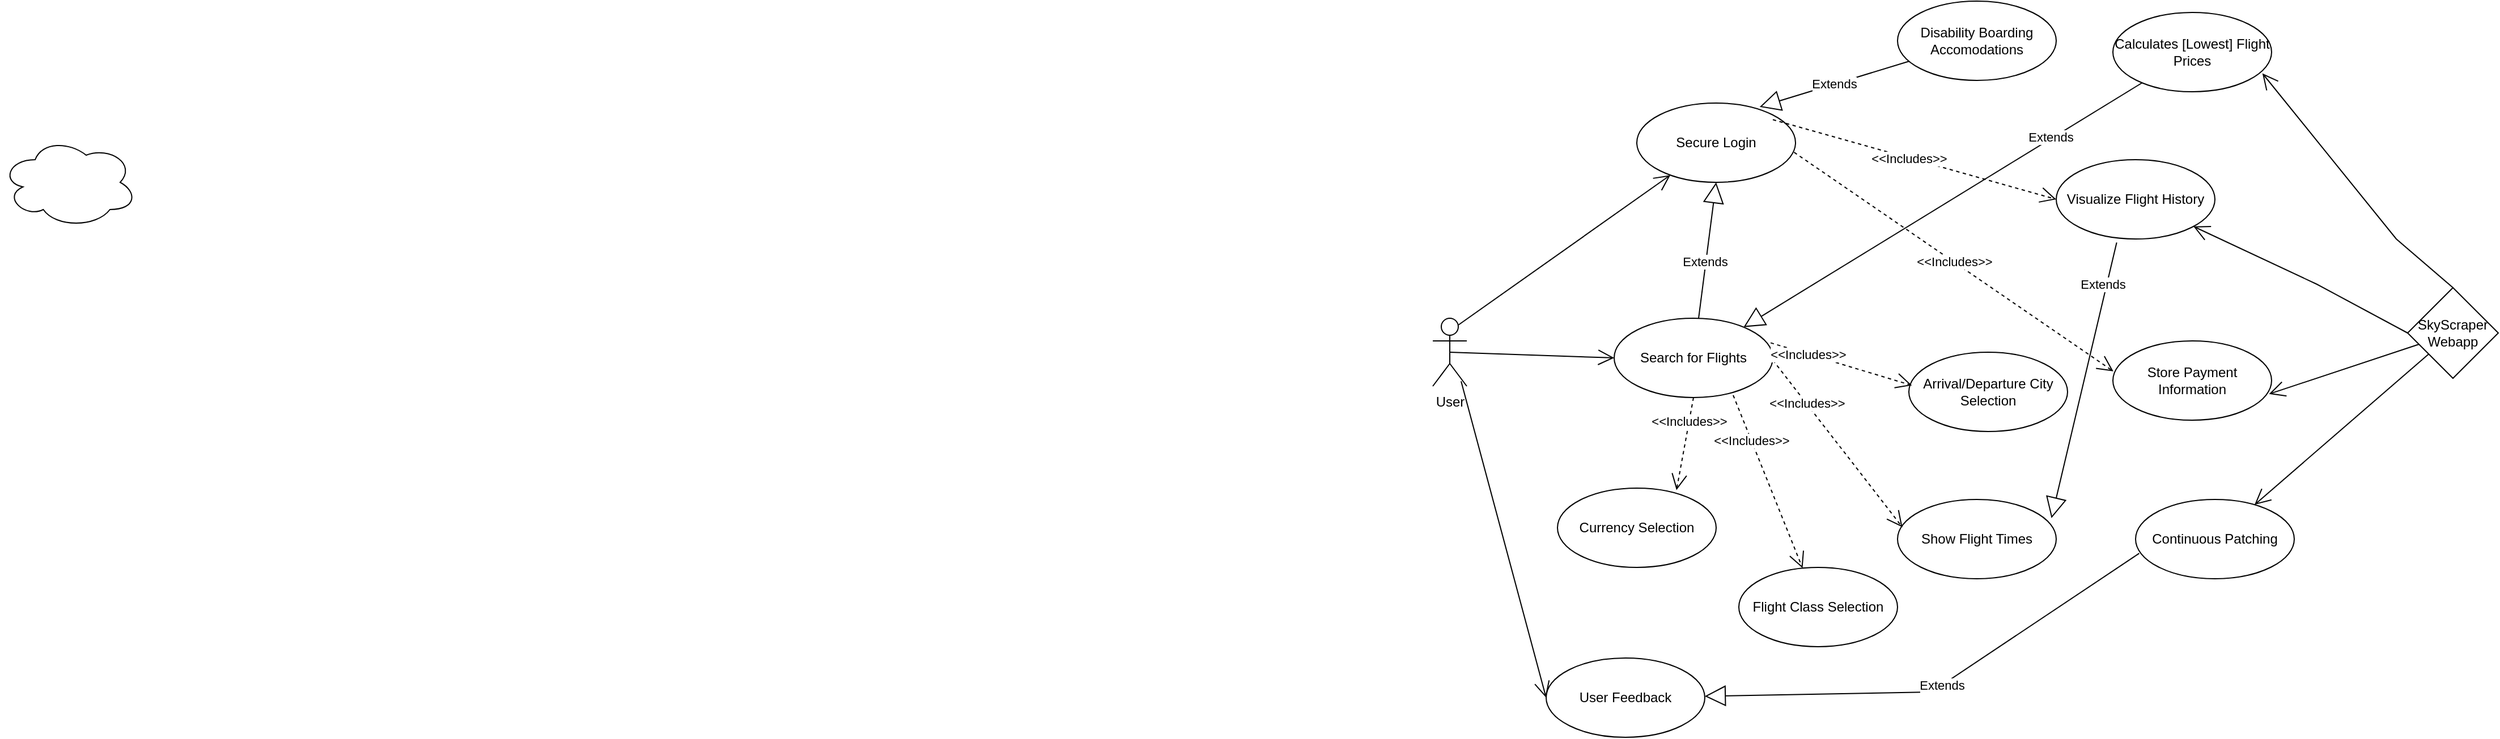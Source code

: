 <mxfile version="20.8.20" type="github">
  <diagram name="Page-1" id="e7e014a7-5840-1c2e-5031-d8a46d1fe8dd">
    <mxGraphModel dx="3505" dy="906" grid="1" gridSize="10" guides="1" tooltips="1" connect="1" arrows="1" fold="1" page="1" pageScale="1" pageWidth="1169" pageHeight="826" background="none" math="0" shadow="0">
      <root>
        <mxCell id="0" />
        <mxCell id="1" parent="0" />
        <mxCell id="7Sdm-dlIE7TSx_qIGZJZ-48" value="" style="ellipse;shape=cloud;whiteSpace=wrap;html=1;" vertex="1" parent="1">
          <mxGeometry x="-1243" y="200" width="120" height="80" as="geometry" />
        </mxCell>
        <mxCell id="7Sdm-dlIE7TSx_qIGZJZ-51" value="Secure Login" style="ellipse;whiteSpace=wrap;html=1;" vertex="1" parent="1">
          <mxGeometry x="200" y="170" width="140" height="70" as="geometry" />
        </mxCell>
        <mxCell id="7Sdm-dlIE7TSx_qIGZJZ-52" value="User" style="shape=umlActor;verticalLabelPosition=bottom;verticalAlign=top;html=1;" vertex="1" parent="1">
          <mxGeometry x="20" y="360" width="30" height="60" as="geometry" />
        </mxCell>
        <mxCell id="7Sdm-dlIE7TSx_qIGZJZ-53" value="SkyScraper Webapp" style="rhombus;whiteSpace=wrap;html=1;" vertex="1" parent="1">
          <mxGeometry x="880" y="333" width="80" height="80" as="geometry" />
        </mxCell>
        <mxCell id="7Sdm-dlIE7TSx_qIGZJZ-54" value="Search for Flights" style="ellipse;whiteSpace=wrap;html=1;" vertex="1" parent="1">
          <mxGeometry x="180" y="360" width="140" height="70" as="geometry" />
        </mxCell>
        <mxCell id="7Sdm-dlIE7TSx_qIGZJZ-55" value="Arrival/Departure City Selection" style="ellipse;whiteSpace=wrap;html=1;" vertex="1" parent="1">
          <mxGeometry x="440" y="390" width="140" height="70" as="geometry" />
        </mxCell>
        <mxCell id="7Sdm-dlIE7TSx_qIGZJZ-56" value="Flight Class Selection" style="ellipse;whiteSpace=wrap;html=1;" vertex="1" parent="1">
          <mxGeometry x="290" y="580" width="140" height="70" as="geometry" />
        </mxCell>
        <mxCell id="7Sdm-dlIE7TSx_qIGZJZ-57" value="Currency Selection" style="ellipse;whiteSpace=wrap;html=1;" vertex="1" parent="1">
          <mxGeometry x="130" y="510" width="140" height="70" as="geometry" />
        </mxCell>
        <mxCell id="7Sdm-dlIE7TSx_qIGZJZ-58" value="User Feedback" style="ellipse;whiteSpace=wrap;html=1;" vertex="1" parent="1">
          <mxGeometry x="120" y="660" width="140" height="70" as="geometry" />
        </mxCell>
        <mxCell id="7Sdm-dlIE7TSx_qIGZJZ-59" value="Store Payment Information" style="ellipse;whiteSpace=wrap;html=1;" vertex="1" parent="1">
          <mxGeometry x="620" y="380" width="140" height="70" as="geometry" />
        </mxCell>
        <mxCell id="7Sdm-dlIE7TSx_qIGZJZ-60" value="Continuous Patching" style="ellipse;whiteSpace=wrap;html=1;" vertex="1" parent="1">
          <mxGeometry x="640" y="520" width="140" height="70" as="geometry" />
        </mxCell>
        <mxCell id="7Sdm-dlIE7TSx_qIGZJZ-61" value="Visualize Flight History" style="ellipse;whiteSpace=wrap;html=1;" vertex="1" parent="1">
          <mxGeometry x="570" y="220" width="140" height="70" as="geometry" />
        </mxCell>
        <mxCell id="7Sdm-dlIE7TSx_qIGZJZ-62" value="Show Flight Times" style="ellipse;whiteSpace=wrap;html=1;" vertex="1" parent="1">
          <mxGeometry x="430" y="520" width="140" height="70" as="geometry" />
        </mxCell>
        <mxCell id="7Sdm-dlIE7TSx_qIGZJZ-63" value="Calculates [Lowest] Flight Prices" style="ellipse;whiteSpace=wrap;html=1;" vertex="1" parent="1">
          <mxGeometry x="620" y="90" width="140" height="70" as="geometry" />
        </mxCell>
        <mxCell id="7Sdm-dlIE7TSx_qIGZJZ-64" value="Disability Boarding Accomodations" style="ellipse;whiteSpace=wrap;html=1;" vertex="1" parent="1">
          <mxGeometry x="430" y="80" width="140" height="70" as="geometry" />
        </mxCell>
        <mxCell id="7Sdm-dlIE7TSx_qIGZJZ-67" value="Extends" style="endArrow=block;endSize=16;endFill=0;html=1;rounded=0;entryX=0.5;entryY=1;entryDx=0;entryDy=0;" edge="1" parent="1" source="7Sdm-dlIE7TSx_qIGZJZ-54" target="7Sdm-dlIE7TSx_qIGZJZ-51">
          <mxGeometry x="-0.168" y="1" width="160" relative="1" as="geometry">
            <mxPoint x="430" y="270" as="sourcePoint" />
            <mxPoint x="360" y="290" as="targetPoint" />
            <Array as="points" />
            <mxPoint as="offset" />
          </mxGeometry>
        </mxCell>
        <mxCell id="7Sdm-dlIE7TSx_qIGZJZ-69" value="" style="endArrow=open;endFill=1;endSize=12;html=1;rounded=0;exitX=0.75;exitY=0.1;exitDx=0;exitDy=0;exitPerimeter=0;" edge="1" parent="1" source="7Sdm-dlIE7TSx_qIGZJZ-52" target="7Sdm-dlIE7TSx_qIGZJZ-51">
          <mxGeometry width="160" relative="1" as="geometry">
            <mxPoint x="170" y="279.31" as="sourcePoint" />
            <mxPoint x="350" y="230" as="targetPoint" />
          </mxGeometry>
        </mxCell>
        <mxCell id="7Sdm-dlIE7TSx_qIGZJZ-70" value="" style="endArrow=open;endFill=1;endSize=12;html=1;rounded=0;entryX=0;entryY=0.5;entryDx=0;entryDy=0;startArrow=none;" edge="1" parent="1" target="7Sdm-dlIE7TSx_qIGZJZ-54">
          <mxGeometry width="160" relative="1" as="geometry">
            <mxPoint x="35" y="390" as="sourcePoint" />
            <mxPoint x="330" y="300" as="targetPoint" />
          </mxGeometry>
        </mxCell>
        <mxCell id="7Sdm-dlIE7TSx_qIGZJZ-71" value="" style="endArrow=open;endFill=1;endSize=12;html=1;rounded=0;entryX=0;entryY=0.5;entryDx=0;entryDy=0;exitX=0.833;exitY=0.928;exitDx=0;exitDy=0;exitPerimeter=0;" edge="1" parent="1" source="7Sdm-dlIE7TSx_qIGZJZ-52" target="7Sdm-dlIE7TSx_qIGZJZ-58">
          <mxGeometry width="160" relative="1" as="geometry">
            <mxPoint x="170" y="340" as="sourcePoint" />
            <mxPoint x="320" y="400" as="targetPoint" />
          </mxGeometry>
        </mxCell>
        <mxCell id="7Sdm-dlIE7TSx_qIGZJZ-72" value="&amp;lt;&amp;lt;Includes&amp;gt;&amp;gt;" style="endArrow=open;endSize=12;dashed=1;html=1;rounded=0;entryX=0.003;entryY=0.384;entryDx=0;entryDy=0;entryPerimeter=0;exitX=0.991;exitY=0.621;exitDx=0;exitDy=0;exitPerimeter=0;" edge="1" parent="1" source="7Sdm-dlIE7TSx_qIGZJZ-51" target="7Sdm-dlIE7TSx_qIGZJZ-59">
          <mxGeometry width="160" relative="1" as="geometry">
            <mxPoint x="470" y="200" as="sourcePoint" />
            <mxPoint x="460" y="90" as="targetPoint" />
            <Array as="points" />
          </mxGeometry>
        </mxCell>
        <mxCell id="7Sdm-dlIE7TSx_qIGZJZ-78" value="Extends" style="endArrow=block;endSize=16;endFill=0;html=1;rounded=0;" edge="1" parent="1" source="7Sdm-dlIE7TSx_qIGZJZ-63" target="7Sdm-dlIE7TSx_qIGZJZ-54">
          <mxGeometry x="-0.545" y="-2" width="160" relative="1" as="geometry">
            <mxPoint x="545" y="270" as="sourcePoint" />
            <mxPoint x="530" y="210" as="targetPoint" />
            <Array as="points" />
            <mxPoint as="offset" />
          </mxGeometry>
        </mxCell>
        <mxCell id="7Sdm-dlIE7TSx_qIGZJZ-79" value="Extends" style="endArrow=block;endSize=16;endFill=0;html=1;rounded=0;exitX=0.023;exitY=0.68;exitDx=0;exitDy=0;exitPerimeter=0;" edge="1" parent="1" source="7Sdm-dlIE7TSx_qIGZJZ-60" target="7Sdm-dlIE7TSx_qIGZJZ-58">
          <mxGeometry width="160" relative="1" as="geometry">
            <mxPoint x="710" y="556" as="sourcePoint" />
            <mxPoint x="700" y="510" as="targetPoint" />
            <Array as="points">
              <mxPoint x="460" y="690" />
            </Array>
          </mxGeometry>
        </mxCell>
        <mxCell id="7Sdm-dlIE7TSx_qIGZJZ-83" value="" style="endArrow=open;endFill=1;endSize=12;html=1;rounded=0;exitX=0;exitY=0.5;exitDx=0;exitDy=0;" edge="1" parent="1" source="7Sdm-dlIE7TSx_qIGZJZ-53" target="7Sdm-dlIE7TSx_qIGZJZ-61">
          <mxGeometry width="160" relative="1" as="geometry">
            <mxPoint x="770" y="340" as="sourcePoint" />
            <mxPoint x="930" y="340" as="targetPoint" />
            <Array as="points">
              <mxPoint x="800" y="330" />
            </Array>
          </mxGeometry>
        </mxCell>
        <mxCell id="7Sdm-dlIE7TSx_qIGZJZ-84" value="" style="endArrow=open;endFill=1;endSize=12;html=1;rounded=0;entryX=0.942;entryY=0.768;entryDx=0;entryDy=0;entryPerimeter=0;exitX=0.5;exitY=0;exitDx=0;exitDy=0;" edge="1" parent="1" source="7Sdm-dlIE7TSx_qIGZJZ-53" target="7Sdm-dlIE7TSx_qIGZJZ-63">
          <mxGeometry width="160" relative="1" as="geometry">
            <mxPoint x="920" y="330" as="sourcePoint" />
            <mxPoint x="810" y="262" as="targetPoint" />
            <Array as="points">
              <mxPoint x="870" y="290" />
            </Array>
          </mxGeometry>
        </mxCell>
        <mxCell id="7Sdm-dlIE7TSx_qIGZJZ-85" value="" style="endArrow=open;endFill=1;endSize=12;html=1;rounded=0;entryX=0.984;entryY=0.67;entryDx=0;entryDy=0;entryPerimeter=0;" edge="1" parent="1" source="7Sdm-dlIE7TSx_qIGZJZ-53" target="7Sdm-dlIE7TSx_qIGZJZ-59">
          <mxGeometry width="160" relative="1" as="geometry">
            <mxPoint x="880" y="408" as="sourcePoint" />
            <mxPoint x="790" y="413" as="targetPoint" />
          </mxGeometry>
        </mxCell>
        <mxCell id="7Sdm-dlIE7TSx_qIGZJZ-86" value="" style="endArrow=open;endFill=1;endSize=12;html=1;rounded=0;" edge="1" parent="1" source="7Sdm-dlIE7TSx_qIGZJZ-53" target="7Sdm-dlIE7TSx_qIGZJZ-60">
          <mxGeometry width="160" relative="1" as="geometry">
            <mxPoint x="860" y="470" as="sourcePoint" />
            <mxPoint x="820" y="520" as="targetPoint" />
          </mxGeometry>
        </mxCell>
        <mxCell id="7Sdm-dlIE7TSx_qIGZJZ-88" value="&amp;lt;&amp;lt;Includes&amp;gt;&amp;gt;" style="endArrow=open;endSize=12;dashed=1;html=1;rounded=0;exitX=0.991;exitY=0.621;exitDx=0;exitDy=0;exitPerimeter=0;entryX=0;entryY=0.5;entryDx=0;entryDy=0;" edge="1" parent="1" target="7Sdm-dlIE7TSx_qIGZJZ-61">
          <mxGeometry x="-0.041" y="-1" width="160" relative="1" as="geometry">
            <mxPoint x="320" y="184.66" as="sourcePoint" />
            <mxPoint x="480" y="184.66" as="targetPoint" />
            <Array as="points" />
            <mxPoint as="offset" />
          </mxGeometry>
        </mxCell>
        <mxCell id="7Sdm-dlIE7TSx_qIGZJZ-91" value="&amp;lt;&amp;lt;Includes&amp;gt;&amp;gt;" style="endArrow=open;endSize=12;dashed=1;html=1;rounded=0;exitX=0.5;exitY=1;exitDx=0;exitDy=0;entryX=0.75;entryY=0.025;entryDx=0;entryDy=0;entryPerimeter=0;" edge="1" parent="1" source="7Sdm-dlIE7TSx_qIGZJZ-54" target="7Sdm-dlIE7TSx_qIGZJZ-57">
          <mxGeometry x="-0.478" width="160" relative="1" as="geometry">
            <mxPoint x="135" y="519.83" as="sourcePoint" />
            <mxPoint x="220" y="480" as="targetPoint" />
            <Array as="points" />
            <mxPoint as="offset" />
          </mxGeometry>
        </mxCell>
        <mxCell id="7Sdm-dlIE7TSx_qIGZJZ-92" value="&amp;lt;&amp;lt;Includes&amp;gt;&amp;gt;" style="endArrow=open;endSize=12;dashed=1;html=1;rounded=0;exitX=0.75;exitY=0.97;exitDx=0;exitDy=0;exitPerimeter=0;" edge="1" parent="1" source="7Sdm-dlIE7TSx_qIGZJZ-54" target="7Sdm-dlIE7TSx_qIGZJZ-56">
          <mxGeometry x="-0.478" width="160" relative="1" as="geometry">
            <mxPoint x="285" y="430" as="sourcePoint" />
            <mxPoint x="320" y="480" as="targetPoint" />
            <Array as="points" />
            <mxPoint as="offset" />
          </mxGeometry>
        </mxCell>
        <mxCell id="7Sdm-dlIE7TSx_qIGZJZ-93" value="&amp;lt;&amp;lt;Includes&amp;gt;&amp;gt;" style="endArrow=open;endSize=12;dashed=1;html=1;rounded=0;exitX=0.75;exitY=0.97;exitDx=0;exitDy=0;exitPerimeter=0;entryX=0.031;entryY=0.35;entryDx=0;entryDy=0;entryPerimeter=0;" edge="1" parent="1" target="7Sdm-dlIE7TSx_qIGZJZ-62">
          <mxGeometry x="-0.478" width="160" relative="1" as="geometry">
            <mxPoint x="320" y="397" as="sourcePoint" />
            <mxPoint x="378" y="510" as="targetPoint" />
            <Array as="points" />
            <mxPoint as="offset" />
          </mxGeometry>
        </mxCell>
        <mxCell id="7Sdm-dlIE7TSx_qIGZJZ-95" value="&amp;lt;&amp;lt;Includes&amp;gt;&amp;gt;" style="endArrow=open;endSize=12;dashed=1;html=1;rounded=0;exitX=0.986;exitY=0.31;exitDx=0;exitDy=0;exitPerimeter=0;entryX=0.019;entryY=0.418;entryDx=0;entryDy=0;entryPerimeter=0;" edge="1" parent="1" source="7Sdm-dlIE7TSx_qIGZJZ-54" target="7Sdm-dlIE7TSx_qIGZJZ-55">
          <mxGeometry x="-0.478" width="160" relative="1" as="geometry">
            <mxPoint x="346" y="351" as="sourcePoint" />
            <mxPoint x="430" y="360" as="targetPoint" />
            <Array as="points" />
            <mxPoint as="offset" />
          </mxGeometry>
        </mxCell>
        <mxCell id="7Sdm-dlIE7TSx_qIGZJZ-97" value="Extends" style="endArrow=block;endSize=16;endFill=0;html=1;rounded=0;entryX=0.774;entryY=0.049;entryDx=0;entryDy=0;entryPerimeter=0;" edge="1" parent="1" source="7Sdm-dlIE7TSx_qIGZJZ-64" target="7Sdm-dlIE7TSx_qIGZJZ-51">
          <mxGeometry width="160" relative="1" as="geometry">
            <mxPoint x="390" y="90" as="sourcePoint" />
            <mxPoint x="320" y="170" as="targetPoint" />
          </mxGeometry>
        </mxCell>
        <mxCell id="7Sdm-dlIE7TSx_qIGZJZ-100" value="Extends" style="endArrow=block;endSize=16;endFill=0;html=1;rounded=0;entryX=0.97;entryY=0.236;entryDx=0;entryDy=0;entryPerimeter=0;exitX=0.381;exitY=1.045;exitDx=0;exitDy=0;exitPerimeter=0;" edge="1" parent="1" source="7Sdm-dlIE7TSx_qIGZJZ-61" target="7Sdm-dlIE7TSx_qIGZJZ-62">
          <mxGeometry x="-0.689" y="-5" width="160" relative="1" as="geometry">
            <mxPoint x="610" y="380" as="sourcePoint" />
            <mxPoint x="570" y="510" as="targetPoint" />
            <mxPoint x="1" as="offset" />
          </mxGeometry>
        </mxCell>
      </root>
    </mxGraphModel>
  </diagram>
</mxfile>
